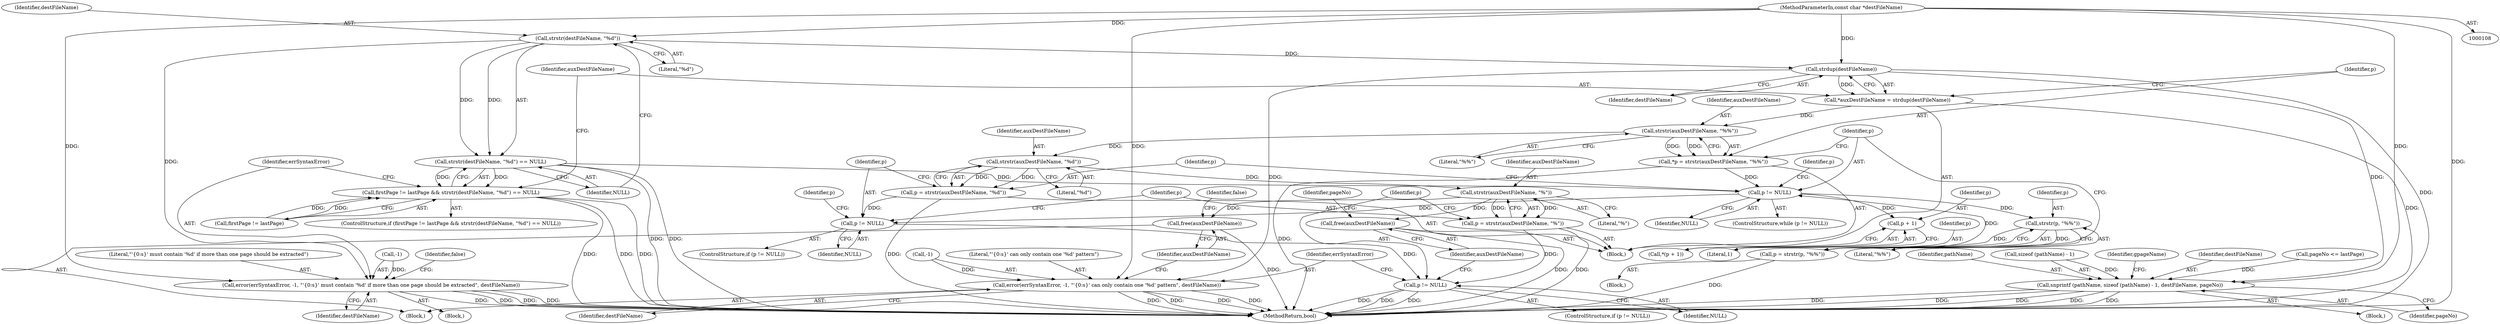 digraph "0_poppler_61f79b8447c3ac8ab5a26e79e0c28053ffdccf75@API" {
"1000174" [label="(Call,strstr(destFileName, \"%d\"))"];
"1000110" [label="(MethodParameterIn,const char *destFileName)"];
"1000173" [label="(Call,strstr(destFileName, \"%d\") == NULL)"];
"1000169" [label="(Call,firstPage != lastPage && strstr(destFileName, \"%d\") == NULL)"];
"1000199" [label="(Call,p != NULL)"];
"1000209" [label="(Call,p + 1)"];
"1000215" [label="(Call,strstr(p, \"%%\"))"];
"1000213" [label="(Call,p = strstr(p, \"%%\"))"];
"1000224" [label="(Call,p != NULL)"];
"1000238" [label="(Call,p != NULL)"];
"1000179" [label="(Call,error(errSyntaxError, -1, \"'{0:s}' must contain '%d' if more than one page should be extracted\", destFileName))"];
"1000190" [label="(Call,strdup(destFileName))"];
"1000188" [label="(Call,*auxDestFileName = strdup(destFileName))"];
"1000195" [label="(Call,strstr(auxDestFileName, \"%%\"))"];
"1000193" [label="(Call,*p = strstr(auxDestFileName, \"%%\"))"];
"1000220" [label="(Call,strstr(auxDestFileName, \"%d\"))"];
"1000218" [label="(Call,p = strstr(auxDestFileName, \"%d\"))"];
"1000234" [label="(Call,strstr(auxDestFileName, \"%\"))"];
"1000232" [label="(Call,p = strstr(auxDestFileName, \"%\"))"];
"1000248" [label="(Call,free(auxDestFileName))"];
"1000252" [label="(Call,free(auxDestFileName))"];
"1000242" [label="(Call,error(errSyntaxError, -1, \"'{0:s}' can only contain one '%d' pattern\", destFileName))"];
"1000265" [label="(Call,snprintf (pathName, sizeof (pathName) - 1, destFileName, pageNo))"];
"1000193" [label="(Call,*p = strstr(auxDestFileName, \"%%\"))"];
"1000241" [label="(Block,)"];
"1000195" [label="(Call,strstr(auxDestFileName, \"%%\"))"];
"1000223" [label="(ControlStructure,if (p != NULL))"];
"1000208" [label="(Call,*(p + 1))"];
"1000110" [label="(MethodParameterIn,const char *destFileName)"];
"1000236" [label="(Literal,\"%\")"];
"1000211" [label="(Literal,1)"];
"1000230" [label="(Identifier,p)"];
"1000179" [label="(Call,error(errSyntaxError, -1, \"'{0:s}' must contain '%d' if more than one page should be extracted\", destFileName))"];
"1000216" [label="(Identifier,p)"];
"1000225" [label="(Identifier,p)"];
"1000233" [label="(Identifier,p)"];
"1000247" [label="(Identifier,destFileName)"];
"1000183" [label="(Literal,\"'{0:s}' must contain '%d' if more than one page should be extracted\")"];
"1000239" [label="(Identifier,p)"];
"1000178" [label="(Block,)"];
"1000232" [label="(Call,p = strstr(auxDestFileName, \"%\"))"];
"1000201" [label="(Identifier,NULL)"];
"1000177" [label="(Identifier,NULL)"];
"1000218" [label="(Call,p = strstr(auxDestFileName, \"%d\"))"];
"1000234" [label="(Call,strstr(auxDestFileName, \"%\"))"];
"1000168" [label="(ControlStructure,if (firstPage != lastPage && strstr(destFileName, \"%d\") == NULL))"];
"1000180" [label="(Identifier,errSyntaxError)"];
"1000265" [label="(Call,snprintf (pathName, sizeof (pathName) - 1, destFileName, pageNo))"];
"1000221" [label="(Identifier,auxDestFileName)"];
"1000196" [label="(Identifier,auxDestFileName)"];
"1000248" [label="(Call,free(auxDestFileName))"];
"1000202" [label="(Block,)"];
"1000251" [label="(Identifier,false)"];
"1000169" [label="(Call,firstPage != lastPage && strstr(destFileName, \"%d\") == NULL)"];
"1000242" [label="(Call,error(errSyntaxError, -1, \"'{0:s}' can only contain one '%d' pattern\", destFileName))"];
"1000175" [label="(Identifier,destFileName)"];
"1000219" [label="(Identifier,p)"];
"1000198" [label="(ControlStructure,while (p != NULL))"];
"1000176" [label="(Literal,\"%d\")"];
"1000215" [label="(Call,strstr(p, \"%%\"))"];
"1000238" [label="(Call,p != NULL)"];
"1000194" [label="(Identifier,p)"];
"1000220" [label="(Call,strstr(auxDestFileName, \"%d\"))"];
"1000199" [label="(Call,p != NULL)"];
"1000259" [label="(Call,pageNo <= lastPage)"];
"1000205" [label="(Identifier,p)"];
"1000200" [label="(Identifier,p)"];
"1000209" [label="(Call,p + 1)"];
"1000111" [label="(Block,)"];
"1000214" [label="(Identifier,p)"];
"1000174" [label="(Call,strstr(destFileName, \"%d\"))"];
"1000253" [label="(Identifier,auxDestFileName)"];
"1000188" [label="(Call,*auxDestFileName = strdup(destFileName))"];
"1000181" [label="(Call,-1)"];
"1000197" [label="(Literal,\"%%\")"];
"1000210" [label="(Identifier,p)"];
"1000249" [label="(Identifier,auxDestFileName)"];
"1000237" [label="(ControlStructure,if (p != NULL))"];
"1000315" [label="(MethodReturn,bool)"];
"1000184" [label="(Identifier,destFileName)"];
"1000244" [label="(Call,-1)"];
"1000226" [label="(Identifier,NULL)"];
"1000235" [label="(Identifier,auxDestFileName)"];
"1000264" [label="(Block,)"];
"1000213" [label="(Call,p = strstr(p, \"%%\"))"];
"1000217" [label="(Literal,\"%%\")"];
"1000224" [label="(Call,p != NULL)"];
"1000252" [label="(Call,free(auxDestFileName))"];
"1000266" [label="(Identifier,pathName)"];
"1000267" [label="(Call,sizeof (pathName) - 1)"];
"1000275" [label="(Identifier,gpageName)"];
"1000246" [label="(Literal,\"'{0:s}' can only contain one '%d' pattern\")"];
"1000243" [label="(Identifier,errSyntaxError)"];
"1000272" [label="(Identifier,pageNo)"];
"1000271" [label="(Identifier,destFileName)"];
"1000257" [label="(Identifier,pageNo)"];
"1000189" [label="(Identifier,auxDestFileName)"];
"1000240" [label="(Identifier,NULL)"];
"1000191" [label="(Identifier,destFileName)"];
"1000173" [label="(Call,strstr(destFileName, \"%d\") == NULL)"];
"1000170" [label="(Call,firstPage != lastPage)"];
"1000186" [label="(Identifier,false)"];
"1000190" [label="(Call,strdup(destFileName))"];
"1000222" [label="(Literal,\"%d\")"];
"1000174" -> "1000173"  [label="AST: "];
"1000174" -> "1000176"  [label="CFG: "];
"1000175" -> "1000174"  [label="AST: "];
"1000176" -> "1000174"  [label="AST: "];
"1000177" -> "1000174"  [label="CFG: "];
"1000174" -> "1000173"  [label="DDG: "];
"1000174" -> "1000173"  [label="DDG: "];
"1000110" -> "1000174"  [label="DDG: "];
"1000174" -> "1000179"  [label="DDG: "];
"1000174" -> "1000190"  [label="DDG: "];
"1000110" -> "1000108"  [label="AST: "];
"1000110" -> "1000315"  [label="DDG: "];
"1000110" -> "1000179"  [label="DDG: "];
"1000110" -> "1000190"  [label="DDG: "];
"1000110" -> "1000242"  [label="DDG: "];
"1000110" -> "1000265"  [label="DDG: "];
"1000173" -> "1000169"  [label="AST: "];
"1000173" -> "1000177"  [label="CFG: "];
"1000177" -> "1000173"  [label="AST: "];
"1000169" -> "1000173"  [label="CFG: "];
"1000173" -> "1000315"  [label="DDG: "];
"1000173" -> "1000315"  [label="DDG: "];
"1000173" -> "1000169"  [label="DDG: "];
"1000173" -> "1000169"  [label="DDG: "];
"1000173" -> "1000199"  [label="DDG: "];
"1000169" -> "1000168"  [label="AST: "];
"1000169" -> "1000170"  [label="CFG: "];
"1000170" -> "1000169"  [label="AST: "];
"1000180" -> "1000169"  [label="CFG: "];
"1000189" -> "1000169"  [label="CFG: "];
"1000169" -> "1000315"  [label="DDG: "];
"1000169" -> "1000315"  [label="DDG: "];
"1000169" -> "1000315"  [label="DDG: "];
"1000170" -> "1000169"  [label="DDG: "];
"1000170" -> "1000169"  [label="DDG: "];
"1000199" -> "1000198"  [label="AST: "];
"1000199" -> "1000201"  [label="CFG: "];
"1000200" -> "1000199"  [label="AST: "];
"1000201" -> "1000199"  [label="AST: "];
"1000205" -> "1000199"  [label="CFG: "];
"1000219" -> "1000199"  [label="CFG: "];
"1000193" -> "1000199"  [label="DDG: "];
"1000213" -> "1000199"  [label="DDG: "];
"1000199" -> "1000209"  [label="DDG: "];
"1000199" -> "1000215"  [label="DDG: "];
"1000199" -> "1000224"  [label="DDG: "];
"1000209" -> "1000208"  [label="AST: "];
"1000209" -> "1000211"  [label="CFG: "];
"1000210" -> "1000209"  [label="AST: "];
"1000211" -> "1000209"  [label="AST: "];
"1000208" -> "1000209"  [label="CFG: "];
"1000215" -> "1000213"  [label="AST: "];
"1000215" -> "1000217"  [label="CFG: "];
"1000216" -> "1000215"  [label="AST: "];
"1000217" -> "1000215"  [label="AST: "];
"1000213" -> "1000215"  [label="CFG: "];
"1000215" -> "1000213"  [label="DDG: "];
"1000215" -> "1000213"  [label="DDG: "];
"1000213" -> "1000202"  [label="AST: "];
"1000214" -> "1000213"  [label="AST: "];
"1000200" -> "1000213"  [label="CFG: "];
"1000213" -> "1000315"  [label="DDG: "];
"1000224" -> "1000223"  [label="AST: "];
"1000224" -> "1000226"  [label="CFG: "];
"1000225" -> "1000224"  [label="AST: "];
"1000226" -> "1000224"  [label="AST: "];
"1000230" -> "1000224"  [label="CFG: "];
"1000233" -> "1000224"  [label="CFG: "];
"1000218" -> "1000224"  [label="DDG: "];
"1000224" -> "1000238"  [label="DDG: "];
"1000238" -> "1000237"  [label="AST: "];
"1000238" -> "1000240"  [label="CFG: "];
"1000239" -> "1000238"  [label="AST: "];
"1000240" -> "1000238"  [label="AST: "];
"1000243" -> "1000238"  [label="CFG: "];
"1000253" -> "1000238"  [label="CFG: "];
"1000238" -> "1000315"  [label="DDG: "];
"1000238" -> "1000315"  [label="DDG: "];
"1000238" -> "1000315"  [label="DDG: "];
"1000232" -> "1000238"  [label="DDG: "];
"1000179" -> "1000178"  [label="AST: "];
"1000179" -> "1000184"  [label="CFG: "];
"1000180" -> "1000179"  [label="AST: "];
"1000181" -> "1000179"  [label="AST: "];
"1000183" -> "1000179"  [label="AST: "];
"1000184" -> "1000179"  [label="AST: "];
"1000186" -> "1000179"  [label="CFG: "];
"1000179" -> "1000315"  [label="DDG: "];
"1000179" -> "1000315"  [label="DDG: "];
"1000179" -> "1000315"  [label="DDG: "];
"1000179" -> "1000315"  [label="DDG: "];
"1000181" -> "1000179"  [label="DDG: "];
"1000190" -> "1000188"  [label="AST: "];
"1000190" -> "1000191"  [label="CFG: "];
"1000191" -> "1000190"  [label="AST: "];
"1000188" -> "1000190"  [label="CFG: "];
"1000190" -> "1000315"  [label="DDG: "];
"1000190" -> "1000188"  [label="DDG: "];
"1000190" -> "1000242"  [label="DDG: "];
"1000190" -> "1000265"  [label="DDG: "];
"1000188" -> "1000111"  [label="AST: "];
"1000189" -> "1000188"  [label="AST: "];
"1000194" -> "1000188"  [label="CFG: "];
"1000188" -> "1000315"  [label="DDG: "];
"1000188" -> "1000195"  [label="DDG: "];
"1000195" -> "1000193"  [label="AST: "];
"1000195" -> "1000197"  [label="CFG: "];
"1000196" -> "1000195"  [label="AST: "];
"1000197" -> "1000195"  [label="AST: "];
"1000193" -> "1000195"  [label="CFG: "];
"1000195" -> "1000193"  [label="DDG: "];
"1000195" -> "1000193"  [label="DDG: "];
"1000195" -> "1000220"  [label="DDG: "];
"1000193" -> "1000111"  [label="AST: "];
"1000194" -> "1000193"  [label="AST: "];
"1000200" -> "1000193"  [label="CFG: "];
"1000193" -> "1000315"  [label="DDG: "];
"1000220" -> "1000218"  [label="AST: "];
"1000220" -> "1000222"  [label="CFG: "];
"1000221" -> "1000220"  [label="AST: "];
"1000222" -> "1000220"  [label="AST: "];
"1000218" -> "1000220"  [label="CFG: "];
"1000220" -> "1000218"  [label="DDG: "];
"1000220" -> "1000218"  [label="DDG: "];
"1000220" -> "1000234"  [label="DDG: "];
"1000218" -> "1000111"  [label="AST: "];
"1000219" -> "1000218"  [label="AST: "];
"1000225" -> "1000218"  [label="CFG: "];
"1000218" -> "1000315"  [label="DDG: "];
"1000234" -> "1000232"  [label="AST: "];
"1000234" -> "1000236"  [label="CFG: "];
"1000235" -> "1000234"  [label="AST: "];
"1000236" -> "1000234"  [label="AST: "];
"1000232" -> "1000234"  [label="CFG: "];
"1000234" -> "1000232"  [label="DDG: "];
"1000234" -> "1000232"  [label="DDG: "];
"1000234" -> "1000248"  [label="DDG: "];
"1000234" -> "1000252"  [label="DDG: "];
"1000232" -> "1000111"  [label="AST: "];
"1000233" -> "1000232"  [label="AST: "];
"1000239" -> "1000232"  [label="CFG: "];
"1000232" -> "1000315"  [label="DDG: "];
"1000248" -> "1000241"  [label="AST: "];
"1000248" -> "1000249"  [label="CFG: "];
"1000249" -> "1000248"  [label="AST: "];
"1000251" -> "1000248"  [label="CFG: "];
"1000248" -> "1000315"  [label="DDG: "];
"1000252" -> "1000111"  [label="AST: "];
"1000252" -> "1000253"  [label="CFG: "];
"1000253" -> "1000252"  [label="AST: "];
"1000257" -> "1000252"  [label="CFG: "];
"1000252" -> "1000315"  [label="DDG: "];
"1000242" -> "1000241"  [label="AST: "];
"1000242" -> "1000247"  [label="CFG: "];
"1000243" -> "1000242"  [label="AST: "];
"1000244" -> "1000242"  [label="AST: "];
"1000246" -> "1000242"  [label="AST: "];
"1000247" -> "1000242"  [label="AST: "];
"1000249" -> "1000242"  [label="CFG: "];
"1000242" -> "1000315"  [label="DDG: "];
"1000242" -> "1000315"  [label="DDG: "];
"1000242" -> "1000315"  [label="DDG: "];
"1000242" -> "1000315"  [label="DDG: "];
"1000244" -> "1000242"  [label="DDG: "];
"1000265" -> "1000264"  [label="AST: "];
"1000265" -> "1000272"  [label="CFG: "];
"1000266" -> "1000265"  [label="AST: "];
"1000267" -> "1000265"  [label="AST: "];
"1000271" -> "1000265"  [label="AST: "];
"1000272" -> "1000265"  [label="AST: "];
"1000275" -> "1000265"  [label="CFG: "];
"1000265" -> "1000315"  [label="DDG: "];
"1000265" -> "1000315"  [label="DDG: "];
"1000265" -> "1000315"  [label="DDG: "];
"1000265" -> "1000315"  [label="DDG: "];
"1000265" -> "1000315"  [label="DDG: "];
"1000267" -> "1000265"  [label="DDG: "];
"1000259" -> "1000265"  [label="DDG: "];
}
